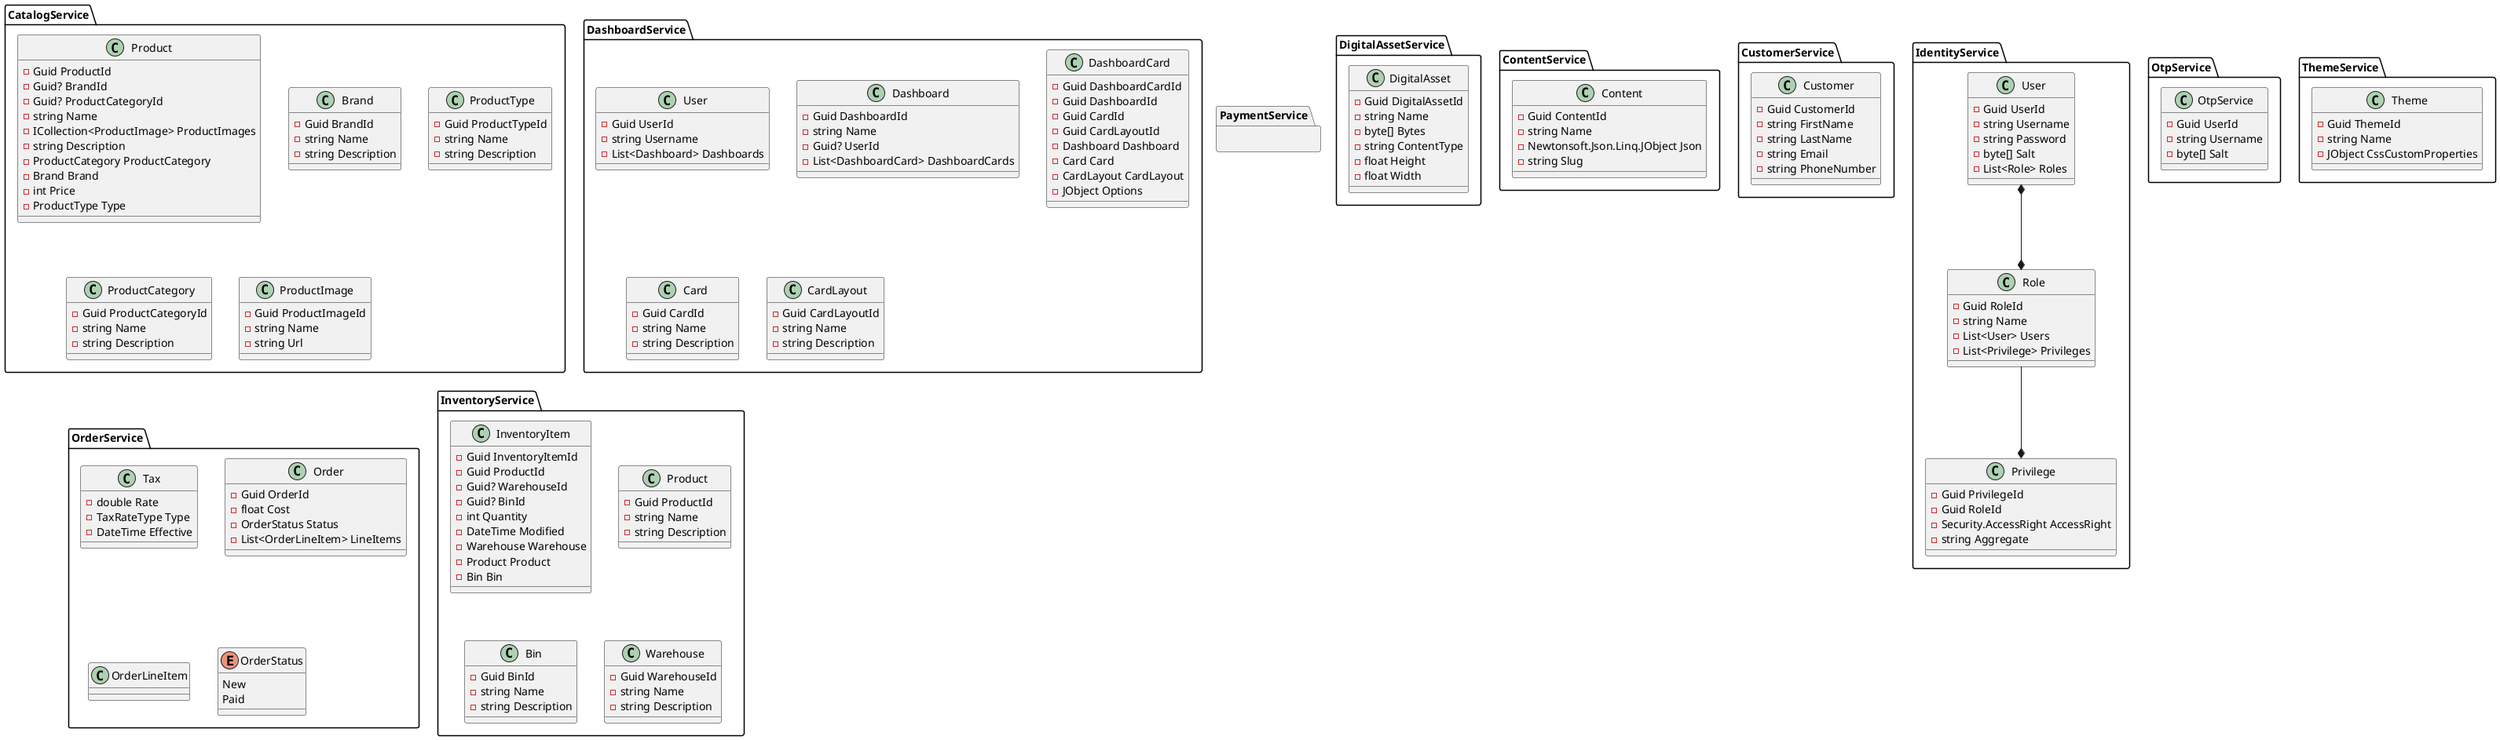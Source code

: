 @startuml

package DigitalAssetService {


	class DigitalAsset {
		-Guid DigitalAssetId
		-string Name
		-byte[] Bytes
		-string ContentType
		-float Height
		-float Width	
	}
}


package CatalogService {

	class CatalogService.Product {
		-Guid ProductId
		-Guid? BrandId
		-Guid? ProductCategoryId
		-string Name
		-ICollection<ProductImage> ProductImages
		-string Description
		-ProductCategory ProductCategory
		-Brand Brand
		-int Price
		-ProductType Type		
	}
	
	class Brand {
		-Guid BrandId
		-string Name
		-string Description
	}
	
	class ProductType {
		-Guid ProductTypeId
		-string Name
		-string Description
	}
	
	class ProductCategory {
		-Guid ProductCategoryId
		-string Name
		-string Description
	}	
	
	class ProductImage {
		-Guid ProductImageId
		-string Name
		-string Url
	}
}



package ContentService {
	class Content {
		-Guid ContentId
		-string Name
		-Newtonsoft.Json.Linq.JObject Json
		-string Slug
	}
}

package CustomerService {
	class CustomerService.Customer {
		-Guid CustomerId
		-string FirstName
		-string LastName
		-string Email
		-string PhoneNumber
	}
}


package DashboardService {

	class DashboardService.User {
		-Guid UserId
		-string Username
		-List<Dashboard> Dashboards
	}

	class Dashboard {
		-Guid DashboardId
		-string Name
		-Guid? UserId
		-List<DashboardCard> DashboardCards
	}
	
	class DashboardCard {
		-Guid DashboardCardId
		-Guid DashboardId
		-Guid CardId
		-Guid CardLayoutId
		-Dashboard Dashboard
		-Card Card
		-CardLayout CardLayout
		-JObject Options
	}
	
	class Card {
		-Guid CardId
		-string Name
		-string Description
	}
	
	class CardLayout {
		-Guid CardLayoutId
		-string Name
		-string Description
	}
}


package IdentityService {

	class IdentityService.User { 
		-Guid UserId
		-string Username
		-string Password
		-byte[] Salt
		-List<Role> Roles
	}

	class Role {
		-Guid RoleId
		-string Name
		-List<User> Users
		-List<Privilege> Privileges
	}

	class Privilege
	{
		-Guid PrivilegeId
		-Guid RoleId
		-Security.AccessRight AccessRight
		-string Aggregate
	}

	IdentityService.User *--* Role
	Role --* Privilege
}

package OtpService {
	class OtpService {
		-Guid UserId
		-string Username
		-byte[] Salt
	}

}

package OrderService {
	class Tax {
		-double Rate
		-TaxRateType Type
		-DateTime Effective
	}
	
	class Order {
		-Guid OrderId
		-float Cost
		-OrderStatus Status
		-List<OrderLineItem> LineItems		
	}
	
	class OrderLineItem {
	
	}
	
	enum OrderStatus {
		New
		Paid
	}

}


package InventoryService {
	class InventoryItem {
	        -Guid InventoryItemId
        	-Guid ProductId
        	-Guid? WarehouseId
		-Guid? BinId
		-int Quantity
		-DateTime Modified
		-Warehouse Warehouse
		-Product Product
		-Bin Bin
	}
	
	class InventoryService.Product {
		-Guid ProductId
		-string Name
		-string Description
	}
	
	class Bin {
		-Guid BinId
		-string Name
		-string Description
	}
	
	class Warehouse {
		-Guid WarehouseId
		-string Name
		-string Description	
	}
}

package PaymentService {

}

package ThemeService {
	class Theme {
		-Guid ThemeId
		-string Name
		-JObject CssCustomProperties
	}
}


@enduml
